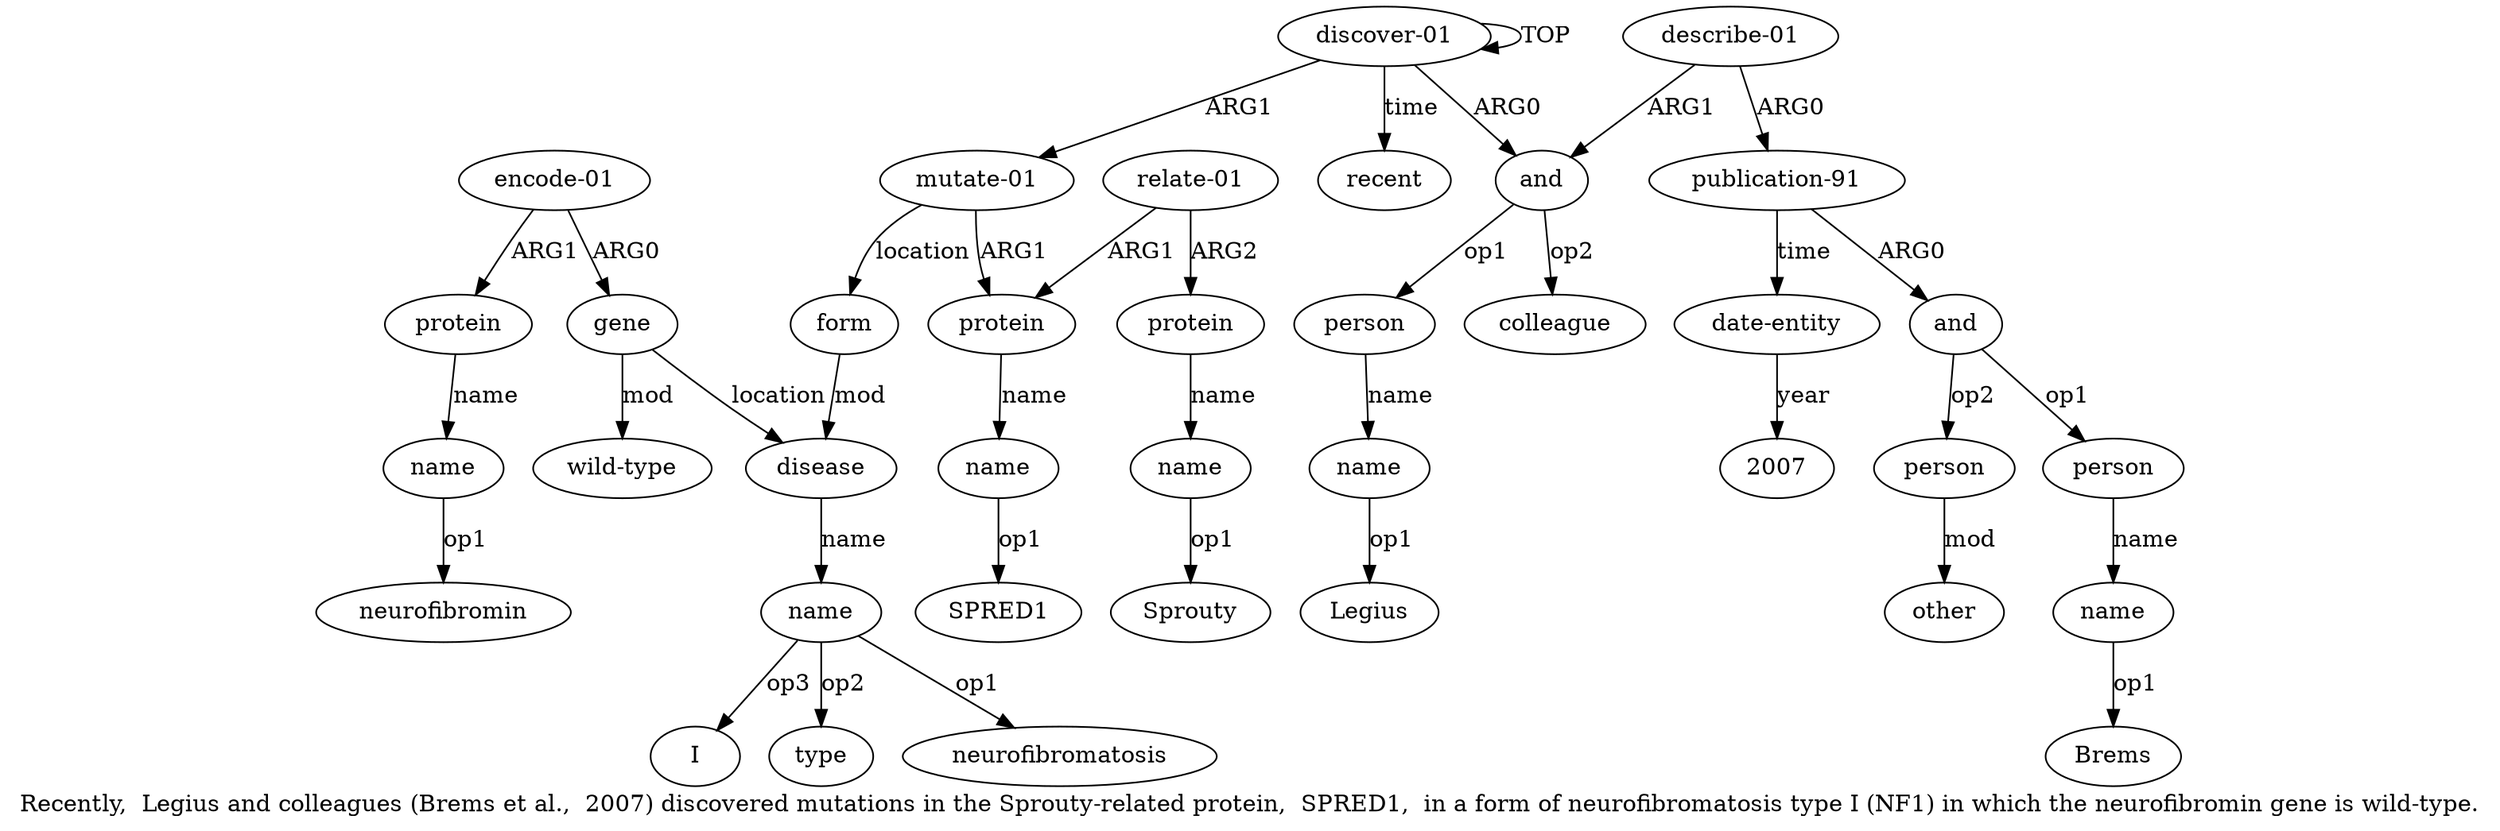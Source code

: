 digraph  {
	graph [label="Recently,  Legius and colleagues (Brems et al.,  2007) discovered mutations in the Sprouty-related protein,  SPRED1,  in a form \
of neurofibromatosis type I (NF1) in which the neurofibromin gene is wild-type."];
	node [label="\N"];
	a20	 [color=black,
		gold_ind=20,
		gold_label=disease,
		label=disease,
		test_ind=20,
		test_label=disease];
	a21	 [color=black,
		gold_ind=21,
		gold_label=name,
		label=name,
		test_ind=21,
		test_label=name];
	a20 -> a21 [key=0,
	color=black,
	gold_label=name,
	label=name,
	test_label=name];
"a21 neurofibromatosis" [color=black,
	gold_ind=-1,
	gold_label=neurofibromatosis,
	label=neurofibromatosis,
	test_ind=-1,
	test_label=neurofibromatosis];
a21 -> "a21 neurofibromatosis" [key=0,
color=black,
gold_label=op1,
label=op1,
test_label=op1];
"a21 I" [color=black,
gold_ind=-1,
gold_label=I,
label=I,
test_ind=-1,
test_label=I];
a21 -> "a21 I" [key=0,
color=black,
gold_label=op3,
label=op3,
test_label=op3];
"a21 type" [color=black,
gold_ind=-1,
gold_label=type,
label=type,
test_ind=-1,
test_label=type];
a21 -> "a21 type" [key=0,
color=black,
gold_label=op2,
label=op2,
test_label=op2];
a22 [color=black,
gold_ind=22,
gold_label=gene,
label=gene,
test_ind=22,
test_label=gene];
a22 -> a20 [key=0,
color=black,
gold_label=location,
label=location,
test_label=location];
a26 [color=black,
gold_ind=26,
gold_label="wild-type",
label="wild-type",
test_ind=26,
test_label="wild-type"];
a22 -> a26 [key=0,
color=black,
gold_label=mod,
label=mod,
test_label=mod];
a23 [color=black,
gold_ind=23,
gold_label="encode-01",
label="encode-01",
test_ind=23,
test_label="encode-01"];
a23 -> a22 [key=0,
color=black,
gold_label=ARG0,
label=ARG0,
test_label=ARG0];
a24 [color=black,
gold_ind=24,
gold_label=protein,
label=protein,
test_ind=24,
test_label=protein];
a23 -> a24 [key=0,
color=black,
gold_label=ARG1,
label=ARG1,
test_label=ARG1];
a25 [color=black,
gold_ind=25,
gold_label=name,
label=name,
test_ind=25,
test_label=name];
a24 -> a25 [key=0,
color=black,
gold_label=name,
label=name,
test_label=name];
"a25 neurofibromin" [color=black,
gold_ind=-1,
gold_label=neurofibromin,
label=neurofibromin,
test_ind=-1,
test_label=neurofibromin];
a25 -> "a25 neurofibromin" [key=0,
color=black,
gold_label=op1,
label=op1,
test_label=op1];
a27 [color=black,
gold_ind=27,
gold_label=recent,
label=recent,
test_ind=27,
test_label=recent];
"a9 Brems" [color=black,
gold_ind=-1,
gold_label=Brems,
label=Brems,
test_ind=-1,
test_label=Brems];
"a15 SPRED1" [color=black,
gold_ind=-1,
gold_label=SPRED1,
label=SPRED1,
test_ind=-1,
test_label=SPRED1];
"a18 Sprouty" [color=black,
gold_ind=-1,
gold_label=Sprouty,
label=Sprouty,
test_ind=-1,
test_label=Sprouty];
a15 [color=black,
gold_ind=15,
gold_label=name,
label=name,
test_ind=15,
test_label=name];
a15 -> "a15 SPRED1" [key=0,
color=black,
gold_label=op1,
label=op1,
test_label=op1];
a14 [color=black,
gold_ind=14,
gold_label=protein,
label=protein,
test_ind=14,
test_label=protein];
a14 -> a15 [key=0,
color=black,
gold_label=name,
label=name,
test_label=name];
a17 [color=black,
gold_ind=17,
gold_label=protein,
label=protein,
test_ind=17,
test_label=protein];
a18 [color=black,
gold_ind=18,
gold_label=name,
label=name,
test_ind=18,
test_label=name];
a17 -> a18 [key=0,
color=black,
gold_label=name,
label=name,
test_label=name];
a16 [color=black,
gold_ind=16,
gold_label="relate-01",
label="relate-01",
test_ind=16,
test_label="relate-01"];
a16 -> a14 [key=0,
color=black,
gold_label=ARG1,
label=ARG1,
test_label=ARG1];
a16 -> a17 [key=0,
color=black,
gold_label=ARG2,
label=ARG2,
test_label=ARG2];
a11 [color=black,
gold_ind=11,
gold_label=other,
label=other,
test_ind=11,
test_label=other];
a10 [color=black,
gold_ind=10,
gold_label=person,
label=person,
test_ind=10,
test_label=person];
a10 -> a11 [key=0,
color=black,
gold_label=mod,
label=mod,
test_label=mod];
a13 [color=black,
gold_ind=13,
gold_label="mutate-01",
label="mutate-01",
test_ind=13,
test_label="mutate-01"];
a13 -> a14 [key=0,
color=black,
gold_label=ARG1,
label=ARG1,
test_label=ARG1];
a19 [color=black,
gold_ind=19,
gold_label=form,
label=form,
test_ind=19,
test_label=form];
a13 -> a19 [key=0,
color=black,
gold_label=location,
label=location,
test_label=location];
a12 [color=black,
gold_ind=12,
gold_label="date-entity",
label="date-entity",
test_ind=12,
test_label="date-entity"];
"a12 2007" [color=black,
gold_ind=-1,
gold_label=2007,
label=2007,
test_ind=-1,
test_label=2007];
a12 -> "a12 2007" [key=0,
color=black,
gold_label=year,
label=year,
test_label=year];
a19 -> a20 [key=0,
color=black,
gold_label=mod,
label=mod,
test_label=mod];
a18 -> "a18 Sprouty" [key=0,
color=black,
gold_label=op1,
label=op1,
test_label=op1];
a1 [color=black,
gold_ind=1,
gold_label=and,
label=and,
test_ind=1,
test_label=and];
a2 [color=black,
gold_ind=2,
gold_label=person,
label=person,
test_ind=2,
test_label=person];
a1 -> a2 [key=0,
color=black,
gold_label=op1,
label=op1,
test_label=op1];
a4 [color=black,
gold_ind=4,
gold_label=colleague,
label=colleague,
test_ind=4,
test_label=colleague];
a1 -> a4 [key=0,
color=black,
gold_label=op2,
label=op2,
test_label=op2];
a0 [color=black,
gold_ind=0,
gold_label="discover-01",
label="discover-01",
test_ind=0,
test_label="discover-01"];
a0 -> a27 [key=0,
color=black,
gold_label=time,
label=time,
test_label=time];
a0 -> a13 [key=0,
color=black,
gold_label=ARG1,
label=ARG1,
test_label=ARG1];
a0 -> a1 [key=0,
color=black,
gold_label=ARG0,
label=ARG0,
test_label=ARG0];
a0 -> a0 [key=0,
color=black,
gold_label=TOP,
label=TOP,
test_label=TOP];
a3 [color=black,
gold_ind=3,
gold_label=name,
label=name,
test_ind=3,
test_label=name];
"a3 Legius" [color=black,
gold_ind=-1,
gold_label=Legius,
label=Legius,
test_ind=-1,
test_label=Legius];
a3 -> "a3 Legius" [key=0,
color=black,
gold_label=op1,
label=op1,
test_label=op1];
a2 -> a3 [key=0,
color=black,
gold_label=name,
label=name,
test_label=name];
a5 [color=black,
gold_ind=5,
gold_label="describe-01",
label="describe-01",
test_ind=5,
test_label="describe-01"];
a5 -> a1 [key=0,
color=black,
gold_label=ARG1,
label=ARG1,
test_label=ARG1];
a6 [color=black,
gold_ind=6,
gold_label="publication-91",
label="publication-91",
test_ind=6,
test_label="publication-91"];
a5 -> a6 [key=0,
color=black,
gold_label=ARG0,
label=ARG0,
test_label=ARG0];
a7 [color=black,
gold_ind=7,
gold_label=and,
label=and,
test_ind=7,
test_label=and];
a7 -> a10 [key=0,
color=black,
gold_label=op2,
label=op2,
test_label=op2];
a8 [color=black,
gold_ind=8,
gold_label=person,
label=person,
test_ind=8,
test_label=person];
a7 -> a8 [key=0,
color=black,
gold_label=op1,
label=op1,
test_label=op1];
a6 -> a12 [key=0,
color=black,
gold_label=time,
label=time,
test_label=time];
a6 -> a7 [key=0,
color=black,
gold_label=ARG0,
label=ARG0,
test_label=ARG0];
a9 [color=black,
gold_ind=9,
gold_label=name,
label=name,
test_ind=9,
test_label=name];
a9 -> "a9 Brems" [key=0,
color=black,
gold_label=op1,
label=op1,
test_label=op1];
a8 -> a9 [key=0,
color=black,
gold_label=name,
label=name,
test_label=name];
}
